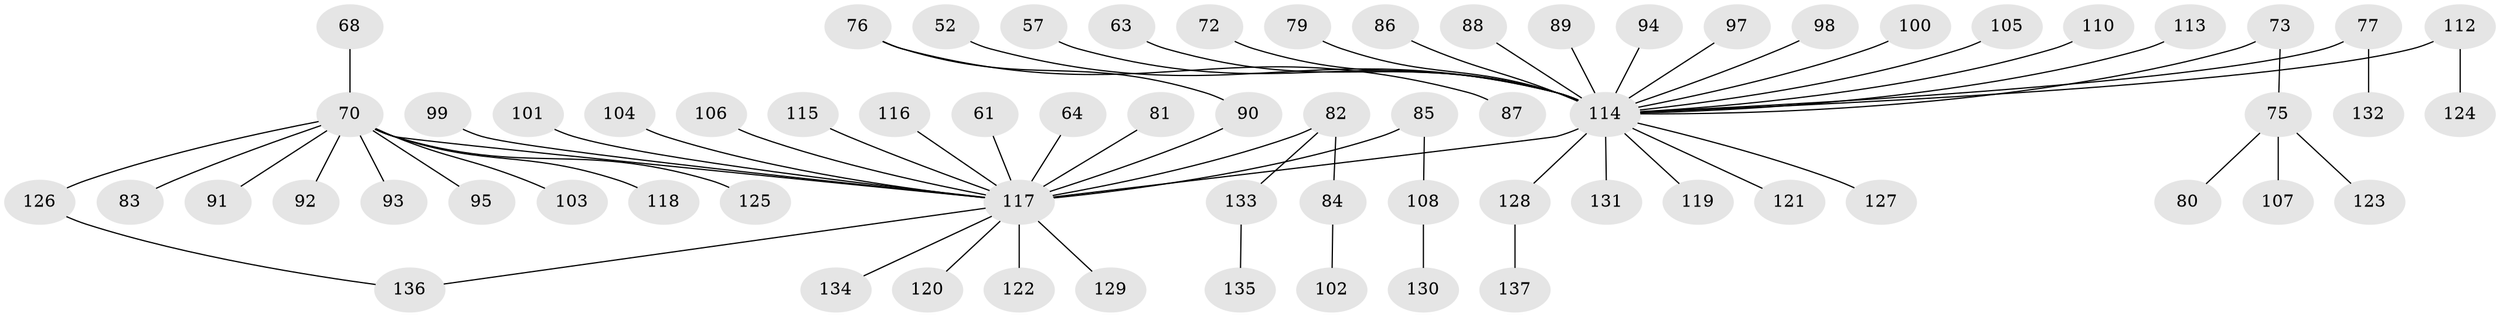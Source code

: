 // original degree distribution, {6: 0.0364963503649635, 5: 0.0364963503649635, 4: 0.0948905109489051, 2: 0.27007299270072993, 3: 0.10218978102189781, 1: 0.45985401459854014}
// Generated by graph-tools (version 1.1) at 2025/42/03/09/25 04:42:47]
// undirected, 68 vertices, 68 edges
graph export_dot {
graph [start="1"]
  node [color=gray90,style=filled];
  52;
  57;
  61;
  63;
  64;
  68;
  70 [super="+15+67"];
  72;
  73 [super="+51"];
  75;
  76;
  77;
  79;
  80;
  81;
  82 [super="+65"];
  83;
  84;
  85;
  86;
  87;
  88;
  89;
  90 [super="+16+37+49"];
  91;
  92;
  93;
  94;
  95;
  97;
  98;
  99;
  100;
  101;
  102;
  103;
  104;
  105;
  106;
  107;
  108;
  110;
  112 [super="+54"];
  113;
  114 [super="+27+6+8+10+21+28+29+47+109+74"];
  115 [super="+46"];
  116 [super="+55"];
  117 [super="+39+42+22+59+111+58"];
  118;
  119;
  120 [super="+30+38"];
  121;
  122 [super="+78"];
  123;
  124;
  125;
  126;
  127;
  128 [super="+19"];
  129;
  130;
  131;
  132;
  133 [super="+96"];
  134;
  135;
  136;
  137;
  52 -- 114;
  57 -- 114;
  61 -- 117;
  63 -- 114;
  64 -- 117;
  68 -- 70;
  70 -- 118;
  70 -- 93;
  70 -- 117;
  70 -- 103;
  70 -- 83;
  70 -- 91;
  70 -- 92;
  70 -- 125;
  70 -- 126;
  70 -- 95;
  72 -- 114;
  73 -- 75;
  73 -- 114;
  75 -- 80;
  75 -- 107;
  75 -- 123;
  76 -- 87;
  76 -- 90;
  77 -- 132;
  77 -- 114;
  79 -- 114;
  81 -- 117;
  82 -- 117;
  82 -- 84;
  82 -- 133;
  84 -- 102;
  85 -- 108;
  85 -- 117;
  86 -- 114;
  88 -- 114;
  89 -- 114;
  90 -- 117;
  94 -- 114;
  97 -- 114;
  98 -- 114;
  99 -- 117 [weight=2];
  100 -- 114;
  101 -- 117;
  104 -- 117;
  105 -- 114;
  106 -- 117;
  108 -- 130;
  110 -- 114;
  112 -- 124;
  112 -- 114;
  113 -- 114;
  114 -- 128;
  114 -- 127;
  114 -- 117 [weight=5];
  114 -- 131;
  114 -- 121;
  114 -- 119;
  115 -- 117;
  116 -- 117;
  117 -- 129;
  117 -- 134;
  117 -- 136;
  117 -- 120;
  117 -- 122 [weight=2];
  126 -- 136;
  128 -- 137;
  133 -- 135;
}
